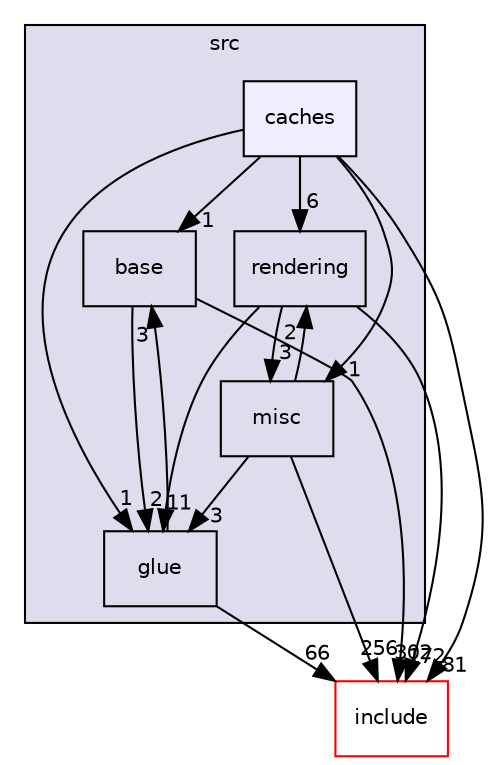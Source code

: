 digraph "src/caches" {
  compound=true
  node [ fontsize="10", fontname="Helvetica"];
  edge [ labelfontsize="10", labelfontname="Helvetica"];
  subgraph clusterdir_68267d1309a1af8e8297ef4c3efbcdba {
    graph [ bgcolor="#ddddee", pencolor="black", label="src" fontname="Helvetica", fontsize="10", URL="dir_68267d1309a1af8e8297ef4c3efbcdba.html"]
  dir_0af1587c8378955de40f48b4bd1869f0 [shape=box label="base" URL="dir_0af1587c8378955de40f48b4bd1869f0.html"];
  dir_1243271318b2b38807a3b1d2ca08dd72 [shape=box label="rendering" URL="dir_1243271318b2b38807a3b1d2ca08dd72.html"];
  dir_88826aa2a10e1882b573f502bc7f4b55 [shape=box label="misc" URL="dir_88826aa2a10e1882b573f502bc7f4b55.html"];
  dir_f2bd59bdb8f75ec501a29f05f69524a3 [shape=box label="glue" URL="dir_f2bd59bdb8f75ec501a29f05f69524a3.html"];
  dir_2b08d7bf2cac8371e87305faf468c5a1 [shape=box, label="caches", style="filled", fillcolor="#eeeeff", pencolor="black", URL="dir_2b08d7bf2cac8371e87305faf468c5a1.html"];
  }
  dir_d44c64559bbebec7f509842c48db8b23 [shape=box label="include" fillcolor="white" style="filled" color="red" URL="dir_d44c64559bbebec7f509842c48db8b23.html"];
  dir_2b08d7bf2cac8371e87305faf468c5a1->dir_0af1587c8378955de40f48b4bd1869f0 [headlabel="1", labeldistance=1.5 headhref="dir_000050_000048.html"];
  dir_2b08d7bf2cac8371e87305faf468c5a1->dir_1243271318b2b38807a3b1d2ca08dd72 [headlabel="6", labeldistance=1.5 headhref="dir_000050_000077.html"];
  dir_2b08d7bf2cac8371e87305faf468c5a1->dir_88826aa2a10e1882b573f502bc7f4b55 [headlabel="1", labeldistance=1.5 headhref="dir_000050_000070.html"];
  dir_2b08d7bf2cac8371e87305faf468c5a1->dir_d44c64559bbebec7f509842c48db8b23 [headlabel="81", labeldistance=1.5 headhref="dir_000050_000000.html"];
  dir_2b08d7bf2cac8371e87305faf468c5a1->dir_f2bd59bdb8f75ec501a29f05f69524a3 [headlabel="1", labeldistance=1.5 headhref="dir_000050_000063.html"];
  dir_1243271318b2b38807a3b1d2ca08dd72->dir_88826aa2a10e1882b573f502bc7f4b55 [headlabel="3", labeldistance=1.5 headhref="dir_000077_000070.html"];
  dir_1243271318b2b38807a3b1d2ca08dd72->dir_d44c64559bbebec7f509842c48db8b23 [headlabel="172", labeldistance=1.5 headhref="dir_000077_000000.html"];
  dir_1243271318b2b38807a3b1d2ca08dd72->dir_f2bd59bdb8f75ec501a29f05f69524a3 [headlabel="11", labeldistance=1.5 headhref="dir_000077_000063.html"];
  dir_0af1587c8378955de40f48b4bd1869f0->dir_d44c64559bbebec7f509842c48db8b23 [headlabel="302", labeldistance=1.5 headhref="dir_000048_000000.html"];
  dir_0af1587c8378955de40f48b4bd1869f0->dir_f2bd59bdb8f75ec501a29f05f69524a3 [headlabel="2", labeldistance=1.5 headhref="dir_000048_000063.html"];
  dir_f2bd59bdb8f75ec501a29f05f69524a3->dir_0af1587c8378955de40f48b4bd1869f0 [headlabel="3", labeldistance=1.5 headhref="dir_000063_000048.html"];
  dir_f2bd59bdb8f75ec501a29f05f69524a3->dir_d44c64559bbebec7f509842c48db8b23 [headlabel="66", labeldistance=1.5 headhref="dir_000063_000000.html"];
  dir_88826aa2a10e1882b573f502bc7f4b55->dir_1243271318b2b38807a3b1d2ca08dd72 [headlabel="2", labeldistance=1.5 headhref="dir_000070_000077.html"];
  dir_88826aa2a10e1882b573f502bc7f4b55->dir_d44c64559bbebec7f509842c48db8b23 [headlabel="256", labeldistance=1.5 headhref="dir_000070_000000.html"];
  dir_88826aa2a10e1882b573f502bc7f4b55->dir_f2bd59bdb8f75ec501a29f05f69524a3 [headlabel="3", labeldistance=1.5 headhref="dir_000070_000063.html"];
}
